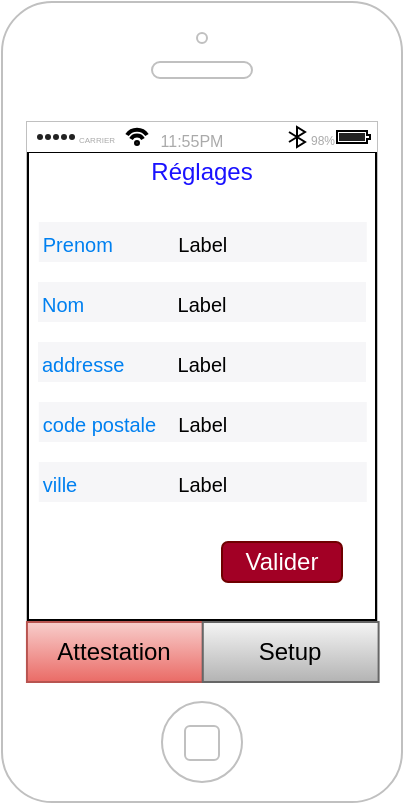 <mxfile version="13.10.0" type="embed">
    <diagram id="Avj3BNUY3fUnZoT1GxCF" name="Page-1">
        <mxGraphModel dx="558" dy="311" grid="1" gridSize="10" guides="1" tooltips="1" connect="1" arrows="1" fold="1" page="1" pageScale="1" pageWidth="827" pageHeight="1169" math="0" shadow="0">
            <root>
                <mxCell id="0"/>
                <mxCell id="1" parent="0"/>
                <mxCell id="2" value="" style="html=1;verticalLabelPosition=bottom;labelBackgroundColor=#ffffff;verticalAlign=top;shadow=0;dashed=0;strokeWidth=1;shape=mxgraph.ios7.misc.iphone;strokeColor=#c0c0c0;" vertex="1" parent="1">
                    <mxGeometry x="310" y="330" width="200" height="400" as="geometry"/>
                </mxCell>
                <mxCell id="3" value="" style="rounded=0;whiteSpace=wrap;html=1;shadow=0;fillColor=#FFFFFF;gradientColor=none;" vertex="1" parent="1">
                    <mxGeometry x="323" y="405" width="174" height="234" as="geometry"/>
                </mxCell>
                <mxCell id="5" value="" style="html=1;strokeWidth=1;shadow=0;dashed=0;shape=mxgraph.ios7ui.appBar;fillColor=#ffffff;gradientColor=none;" vertex="1" parent="1">
                    <mxGeometry x="322.5" y="390" width="175" height="15" as="geometry"/>
                </mxCell>
                <mxCell id="6" value="CARRIER" style="shape=rect;align=left;fontSize=8;spacingLeft=24;fontSize=4;fontColor=#aaaaaa;strokeColor=none;fillColor=none;spacingTop=4;" vertex="1" parent="5">
                    <mxGeometry y="0.5" width="50" height="13" relative="1" as="geometry">
                        <mxPoint y="-6.5" as="offset"/>
                    </mxGeometry>
                </mxCell>
                <mxCell id="7" value="11:55PM" style="shape=rect;fontSize=8;fontColor=#aaaaaa;strokeColor=none;fillColor=none;spacingTop=4;" vertex="1" parent="5">
                    <mxGeometry x="0.5" y="0.5" width="50" height="13" relative="1" as="geometry">
                        <mxPoint x="-30" y="-6.5" as="offset"/>
                    </mxGeometry>
                </mxCell>
                <mxCell id="8" value="98%" style="shape=rect;align=right;fontSize=8;spacingRight=19;fontSize=6;fontColor=#aaaaaa;strokeColor=none;fillColor=none;spacingTop=4;" vertex="1" parent="5">
                    <mxGeometry x="1" y="0.5" width="45" height="13" relative="1" as="geometry">
                        <mxPoint x="-45" y="-6.5" as="offset"/>
                    </mxGeometry>
                </mxCell>
                <mxCell id="16" value="" style="group" vertex="1" connectable="0" parent="1">
                    <mxGeometry x="322.471" y="640" width="175.833" height="30" as="geometry"/>
                </mxCell>
                <mxCell id="17" value="Attestation" style="rounded=0;whiteSpace=wrap;html=1;gradientColor=#ea6b66;fillColor=#f8cecc;strokeColor=#b85450;" vertex="1" parent="16">
                    <mxGeometry width="87.917" height="30" as="geometry"/>
                </mxCell>
                <mxCell id="18" value="Setup" style="rounded=0;whiteSpace=wrap;html=1;fillColor=#f5f5f5;strokeColor=#666666;gradientColor=#b3b3b3;" vertex="1" parent="16">
                    <mxGeometry x="87.917" width="87.917" height="30" as="geometry"/>
                </mxCell>
                <mxCell id="19" value="&lt;font color=&quot;#1a12ff&quot;&gt;Réglages&lt;/font&gt;" style="text;html=1;strokeColor=none;fillColor=none;align=center;verticalAlign=middle;whiteSpace=wrap;rounded=0;" vertex="1" parent="1">
                    <mxGeometry x="390.39" y="405" width="40" height="20" as="geometry"/>
                </mxCell>
                <mxCell id="21" value="" style="shape=rect;fillColor=#F6F6F8;strokeColor=none;" vertex="1" parent="1">
                    <mxGeometry x="328.39" y="440" width="164" height="20" as="geometry"/>
                </mxCell>
                <mxCell id="22" value="Label" style="text;fontSize=10;verticalAlign=middle;align=center;spacingTop=2;" vertex="1" parent="21">
                    <mxGeometry x="55" width="54" height="20" as="geometry"/>
                </mxCell>
                <mxCell id="23" value="Prenom" style="text;fontColor=#0080f0;fontSize=10;verticalAlign=middle;align=left;spacingTop=2;spacingRight=4;" vertex="1" parent="21">
                    <mxGeometry width="55" height="20" as="geometry"/>
                </mxCell>
                <mxCell id="24" value="" style="shape=rect;fillColor=#F6F6F8;strokeColor=none;" vertex="1" parent="1">
                    <mxGeometry x="328" y="470" width="164" height="20" as="geometry"/>
                </mxCell>
                <mxCell id="25" value="Label" style="text;fontSize=10;verticalAlign=middle;align=center;spacingTop=2;" vertex="1" parent="24">
                    <mxGeometry x="55" width="54" height="20" as="geometry"/>
                </mxCell>
                <mxCell id="26" value="Nom" style="text;fontColor=#0080f0;fontSize=10;verticalAlign=middle;align=left;spacingTop=2;spacingRight=4;" vertex="1" parent="24">
                    <mxGeometry width="55" height="20" as="geometry"/>
                </mxCell>
                <mxCell id="30" value="" style="shape=rect;fillColor=#F6F6F8;strokeColor=none;" vertex="1" parent="1">
                    <mxGeometry x="328.39" y="530" width="164" height="20" as="geometry"/>
                </mxCell>
                <mxCell id="31" value="Label" style="text;fontSize=10;verticalAlign=middle;align=center;spacingTop=2;" vertex="1" parent="30">
                    <mxGeometry x="55" width="54" height="20" as="geometry"/>
                </mxCell>
                <mxCell id="32" value="code postale" style="text;fontColor=#0080f0;fontSize=10;verticalAlign=middle;align=left;spacingTop=2;spacingRight=4;" vertex="1" parent="30">
                    <mxGeometry width="55" height="20" as="geometry"/>
                </mxCell>
                <mxCell id="33" value="" style="shape=rect;fillColor=#F6F6F8;strokeColor=none;" vertex="1" parent="1">
                    <mxGeometry x="328" y="500" width="164" height="20" as="geometry"/>
                </mxCell>
                <mxCell id="34" value="Label" style="text;fontSize=10;verticalAlign=middle;align=center;spacingTop=2;" vertex="1" parent="33">
                    <mxGeometry x="55" width="54" height="20" as="geometry"/>
                </mxCell>
                <mxCell id="35" value="addresse" style="text;fontColor=#0080f0;fontSize=10;verticalAlign=middle;align=left;spacingTop=2;spacingRight=4;" vertex="1" parent="33">
                    <mxGeometry width="55" height="20" as="geometry"/>
                </mxCell>
                <mxCell id="36" value="" style="shape=rect;fillColor=#F6F6F8;strokeColor=none;" vertex="1" parent="1">
                    <mxGeometry x="328.39" y="560" width="164" height="20" as="geometry"/>
                </mxCell>
                <mxCell id="37" value="Label" style="text;fontSize=10;verticalAlign=middle;align=center;spacingTop=2;" vertex="1" parent="36">
                    <mxGeometry x="55" width="54" height="20" as="geometry"/>
                </mxCell>
                <mxCell id="38" value="ville" style="text;fontColor=#0080f0;fontSize=10;verticalAlign=middle;align=left;spacingTop=2;spacingRight=4;" vertex="1" parent="36">
                    <mxGeometry width="55" height="20" as="geometry"/>
                </mxCell>
                <mxCell id="39" value="Valider" style="rounded=1;whiteSpace=wrap;html=1;align=center;fillColor=#a20025;strokeColor=#6F0000;fontColor=#ffffff;" vertex="1" parent="1">
                    <mxGeometry x="420" y="600" width="60" height="20" as="geometry"/>
                </mxCell>
            </root>
        </mxGraphModel>
    </diagram>
</mxfile>